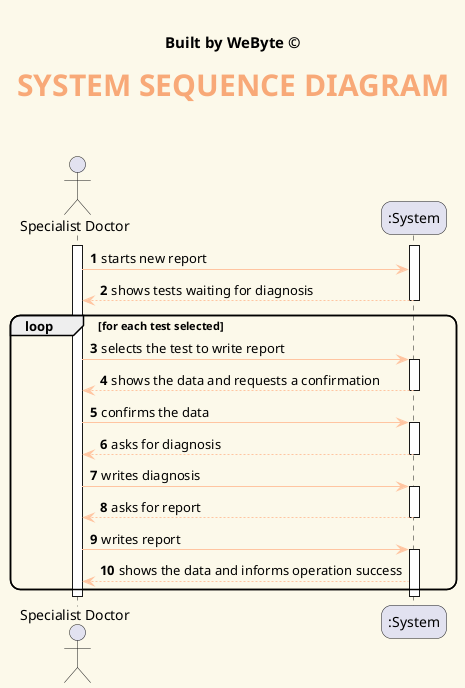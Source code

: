 @startuml
' ======= layout =========
skinparam backgroundColor #fcf9ea
skinparam titleBorderRoundCorner 15
skinparam titleFontSize 30
skinparam classAttributeIconSize 0
skinparam titleFontName Arial Black
skinparam titleFontColor #f8a978
skinparam roundcorner 20
skinparam stereotypeCBackgroundColor ffc5a1
skinparam class {

ArrowColor ffc5a1
BorderColor White
BackgroundColor badfdb
}

' ======= title =========
center header


<font color=Black size=15><b>Built by WeByte ©</font>
endheader
title <b>SYSTEM SEQUENCE DIAGRAM\n
autonumber
'hide footbox
actor "Specialist Doctor" as SPEC

participant ":System" as System

activate SPEC
activate System
SPEC -> System : starts new report
System --> SPEC : shows tests waiting for diagnosis
deactivate System
loop for each test selected
SPEC -> System : selects the test to write report
activate System
System --> SPEC : shows the data and requests a confirmation
deactivate System
SPEC -> System : confirms the data
activate System
System --> SPEC : asks for diagnosis
deactivate System
SPEC -> System : writes diagnosis

activate System
System --> SPEC : asks for report
deactivate System
SPEC -> System : writes report
activate System
System --> SPEC : shows the data and informs operation success
end
deactivate System
deactivate System
deactivate SPEC

@enduml
